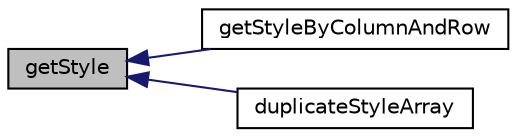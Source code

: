 digraph "getStyle"
{
  edge [fontname="Helvetica",fontsize="10",labelfontname="Helvetica",labelfontsize="10"];
  node [fontname="Helvetica",fontsize="10",shape=record];
  rankdir="LR";
  Node424 [label="getStyle",height=0.2,width=0.4,color="black", fillcolor="grey75", style="filled", fontcolor="black"];
  Node424 -> Node425 [dir="back",color="midnightblue",fontsize="10",style="solid",fontname="Helvetica"];
  Node425 [label="getStyleByColumnAndRow",height=0.2,width=0.4,color="black", fillcolor="white", style="filled",URL="$class_p_h_p_excel___worksheet.html#acad77dcf4ccdcffc44390c9b3e144e45"];
  Node424 -> Node426 [dir="back",color="midnightblue",fontsize="10",style="solid",fontname="Helvetica"];
  Node426 [label="duplicateStyleArray",height=0.2,width=0.4,color="black", fillcolor="white", style="filled",URL="$class_p_h_p_excel___worksheet.html#a815dcbf63bfe60bb5d04f431e5269b5f"];
}
